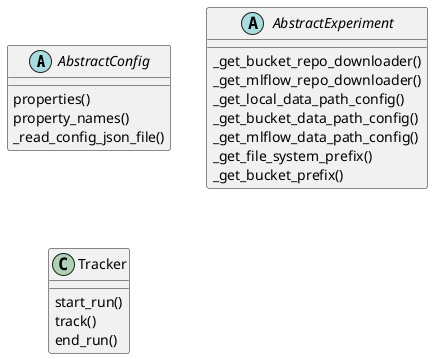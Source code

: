 @startuml
abstract class AbstractConfig
{
  properties()
  property_names()
  _read_config_json_file()
}
abstract class AbstractExperiment
{
  _get_bucket_repo_downloader()
  _get_mlflow_repo_downloader()
  _get_local_data_path_config()
  _get_bucket_data_path_config()
  _get_mlflow_data_path_config()
  _get_file_system_prefix()
  _get_bucket_prefix()
}
class Tracker
{
  start_run()
  track()
  end_run()
}
@enduml

